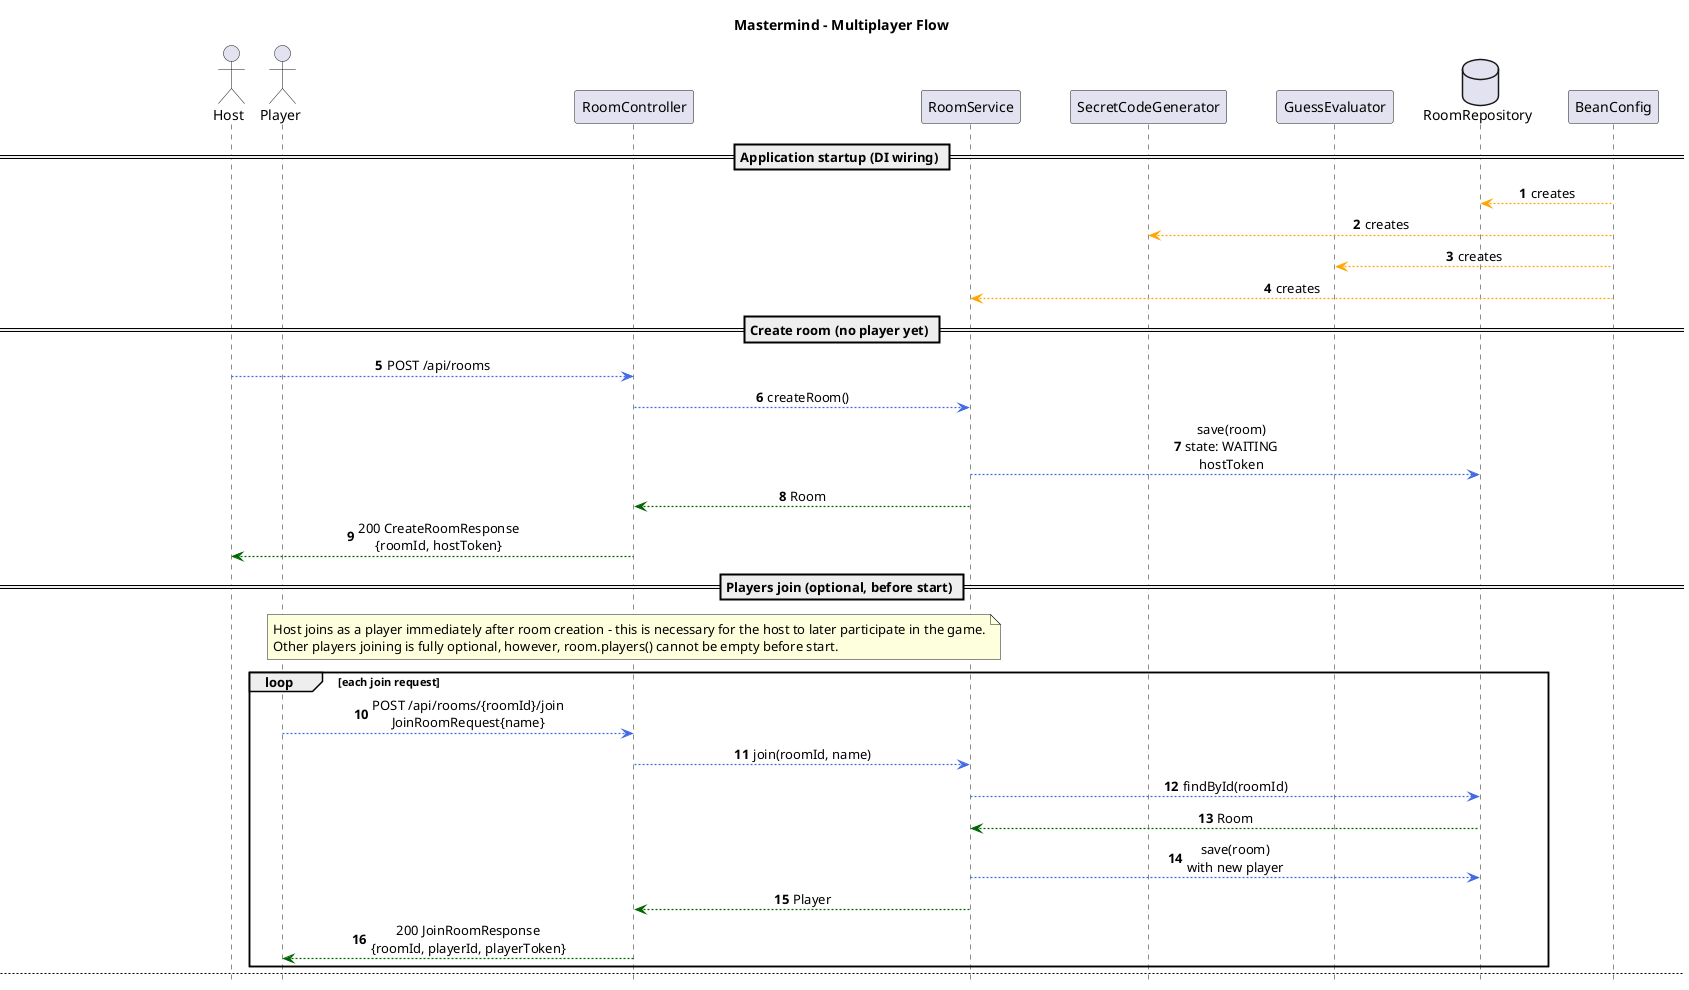 @startuml
hide footbox
autonumber
title Mastermind - Multiplayer Flow

skinparam ArrowThickness 1.2
skinparam ParticipantPadding 20
skinparam BoxPadding 6
skinparam sequenceMessageAlign center

actor Host
actor Player
participant RoomController
participant RoomService
participant SecretCodeGenerator
participant GuessEvaluator
database RoomRepository
participant BeanConfig

== Application startup (DI wiring) ==
BeanConfig -[#Orange,dotted]-> RoomRepository : creates
BeanConfig -[#Orange,dotted]-> SecretCodeGenerator : creates
BeanConfig -[#Orange,dotted]-> GuessEvaluator : creates
BeanConfig -[#Orange,dotted]-> RoomService : creates

== Create room (no player yet) ==
Host -[#RoyalBlue]-> RoomController : POST /api/rooms
RoomController -[#RoyalBlue]-> RoomService : createRoom()
RoomService -[#RoyalBlue]-> RoomRepository : save(room)\nstate: WAITING\nhostToken
RoomService -[#DarkGreen,dashed]-> RoomController : Room
RoomController -[#DarkGreen,dashed]-> Host : 200 CreateRoomResponse\n{roomId, hostToken}

== Players join (optional, before start) ==
note over RoomController
  Host joins as a player immediately after room creation - this is necessary for the host to later participate in the game.
  Other players joining is fully optional, however, room.players() cannot be empty before start.
end note
loop each join request
  Player -[#RoyalBlue]-> RoomController : POST /api/rooms/{roomId}/join\nJoinRoomRequest{name}
  RoomController -[#RoyalBlue]-> RoomService : join(roomId, name)
  RoomService -[#RoyalBlue]-> RoomRepository : findById(roomId)
  RoomRepository -[#DarkGreen,dashed]-> RoomService : Room
  RoomService -[#RoyalBlue]-> RoomRepository : save(room)\nwith new player
  RoomService -[#DarkGreen,dashed]-> RoomController : Player
  RoomController -[#DarkGreen,dashed]-> Player : 200 JoinRoomResponse\n{roomId, playerId, playerToken}
end

newpage

== Client polls for RoomView every 1.5s ==
loop poll every 1.5s while state in { WAITING, RUNNING }
Player -[#RoyalBlue]-> RoomController : GET /api/rooms/{roomId}
RoomController -[#RoyalBlue]-> RoomService : get(roomId)
RoomService -[#RoyalBlue]-> RoomRepository : findById(roomId)
RoomRepository -[#DarkGreen,dashed]-> RoomService : Room
RoomService -[#DarkGreen,dashed]-> RoomController : Room
RoomController -[#DarkGreen,dashed]-> Player : 200 RoomView\nuntil room.state == FINISHED
end

== Edge case (kick player) ==
note over Host
  Host can kick any player from the lobby, only if room.state == WAITING
end note
Host -[#RoyalBlue]-> RoomController : POST /api/rooms/{roomId}/kick/{playerId}\nX-Host-Token: hostToken
RoomController -[#RoyalBlue]-> RoomService : kick(roomId, hostToken, playerId)
RoomService -[#RoyalBlue]-> RoomRepository : findById(roomId)
RoomRepository -[#DarkGreen,dashed]-> RoomService : Room
note over RoomService
  Removes player from room.players()
end note
RoomService -[#RoyalBlue]-> RoomRepository : save(room)
RoomService -[#DarkGreen,dashed]-> RoomController : Room
RoomController -[#DarkGreen,dashed]-> Player : 200 RoomView

newpage

== Start game (host privilege) ==
Host -[#RoyalBlue]-> RoomController : POST /api/rooms/{roomId}/start\nX-Host-Token: hostToken
RoomController -[#RoyalBlue]-> RoomService : start(roomId, hostToken)
RoomService -[#RoyalBlue]-> RoomRepository : findById(roomId)
RoomRepository -[#DarkGreen,dashed]-> RoomService : Room
RoomService -[#RoyalBlue]-> SecretCodeGenerator : generate()
note over RoomService
  If room.state != WAITING, no-op
  room.players() cannot be empty
end note
RoomService -[#RoyalBlue]-> RoomRepository : **save(room)**\nstartedAt: now\nset state: RUNNING\nstatus: IN_PROGRESS\n^\nfor each room.players()
RoomService -[#DarkGreen,dashed]-> RoomController : Room
RoomController -[#DarkGreen,dashed]-> Player : 200 RoomView (RUNNING)
note over Host
  Host is now just a player in the game.
  Client clears host token from local storage.
end note
destroy Host

== Edge case (leave room) ==
Player -[#RoyalBlue]-> RoomController : POST /api/rooms/{roomId}/leave\nX-Player-Id: playerId\nX-Player-Token: playerToken
RoomController -[#RoyalBlue]-> RoomService : leave(roomId, playerId, playerToken)
RoomService -[#RoyalBlue]-> RoomRepository : findById(roomId)
note over RoomService
  Finds player, validates token
  If room state is RUNNING:
    If player.status == IN_PROGRESS, mark as LOST
    If room.allFinished(), mark room state as FINISHED
  If room state is WAITING -> remove player from room.players()
  If room state is FINISHED -> no-op
end note
RoomRepository -[#DarkGreen,dashed]-> RoomService : Room
RoomService -[#RoyalBlue]-> RoomRepository : save(room)
RoomService -[#DarkGreen,dashed]-> RoomController : Room
RoomController -[#DarkGreen,dashed]-> Player : 200 RoomView

newpage

== Guess turns ==
loop each turn
  Player -[#RoyalBlue]-> RoomController : POST /api/rooms/{roomId}/guesses\nX-Player-Id: playerId\nX-Player-Token: playerToken\nGuessRequest{digits}
  RoomController -[#RoyalBlue]-> RoomService : guess(roomId, playerId, playerToken, req.digits)
  RoomService -[#RoyalBlue]-> RoomRepository : findById(roomId)
  RoomRepository -[#DarkGreen,dashed]-> RoomService : Room
  note over RoomService
    Validates room state, player token, player game status
  end note
  RoomService -[#RoyalBlue]-> GuessEvaluator : evaluate(secret, guess)
  GuessEvaluator -[#DarkGreen,dashed]-> RoomService : Feedback
  note over RoomService
      Updates player history, attempts left, status, finishedAt (if applicable)
    end note
  RoomService -[#RoyalBlue]-> RoomRepository : save(room)
  RoomService -[#DarkGreen,dashed]-> RoomController : Room
  RoomController -[#DarkGreen,dashed]-> Player : 200 RoomView (w/ feedback)\n or ↓
end

RoomController -[#DarkGreen,dashed]-> Player : 200 RoomView{status: LOST} - if attemptsLeft == 0 \n or ↓

== Finished game ==
alt WON
  RoomController -[#DarkGreen,dashed]-> Player : 200 RoomView{status: WON}\n room state: FINISHED \n or ↓
else LOST
  RoomController -[#DarkGreen,dashed]-> Player : 200 RoomView{status: LOST}\n room state: FINISHED\n - if room.allFinished()
end

@enduml
